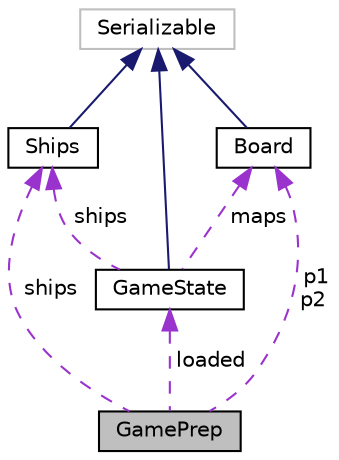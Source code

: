 digraph "GamePrep"
{
 // LATEX_PDF_SIZE
  edge [fontname="Helvetica",fontsize="10",labelfontname="Helvetica",labelfontsize="10"];
  node [fontname="Helvetica",fontsize="10",shape=record];
  Node1 [label="GamePrep",height=0.2,width=0.4,color="black", fillcolor="grey75", style="filled", fontcolor="black",tooltip=" "];
  Node2 -> Node1 [dir="back",color="darkorchid3",fontsize="10",style="dashed",label=" ships" ,fontname="Helvetica"];
  Node2 [label="Ships",height=0.2,width=0.4,color="black", fillcolor="white", style="filled",URL="$classShips.html",tooltip=" "];
  Node3 -> Node2 [dir="back",color="midnightblue",fontsize="10",style="solid",fontname="Helvetica"];
  Node3 [label="Serializable",height=0.2,width=0.4,color="grey75", fillcolor="white", style="filled",tooltip=" "];
  Node4 -> Node1 [dir="back",color="darkorchid3",fontsize="10",style="dashed",label=" p1\np2" ,fontname="Helvetica"];
  Node4 [label="Board",height=0.2,width=0.4,color="black", fillcolor="white", style="filled",URL="$classBoard.html",tooltip=" "];
  Node3 -> Node4 [dir="back",color="midnightblue",fontsize="10",style="solid",fontname="Helvetica"];
  Node5 -> Node1 [dir="back",color="darkorchid3",fontsize="10",style="dashed",label=" loaded" ,fontname="Helvetica"];
  Node5 [label="GameState",height=0.2,width=0.4,color="black", fillcolor="white", style="filled",URL="$classGameState.html",tooltip=" "];
  Node3 -> Node5 [dir="back",color="midnightblue",fontsize="10",style="solid",fontname="Helvetica"];
  Node2 -> Node5 [dir="back",color="darkorchid3",fontsize="10",style="dashed",label=" ships" ,fontname="Helvetica"];
  Node4 -> Node5 [dir="back",color="darkorchid3",fontsize="10",style="dashed",label=" maps" ,fontname="Helvetica"];
}
